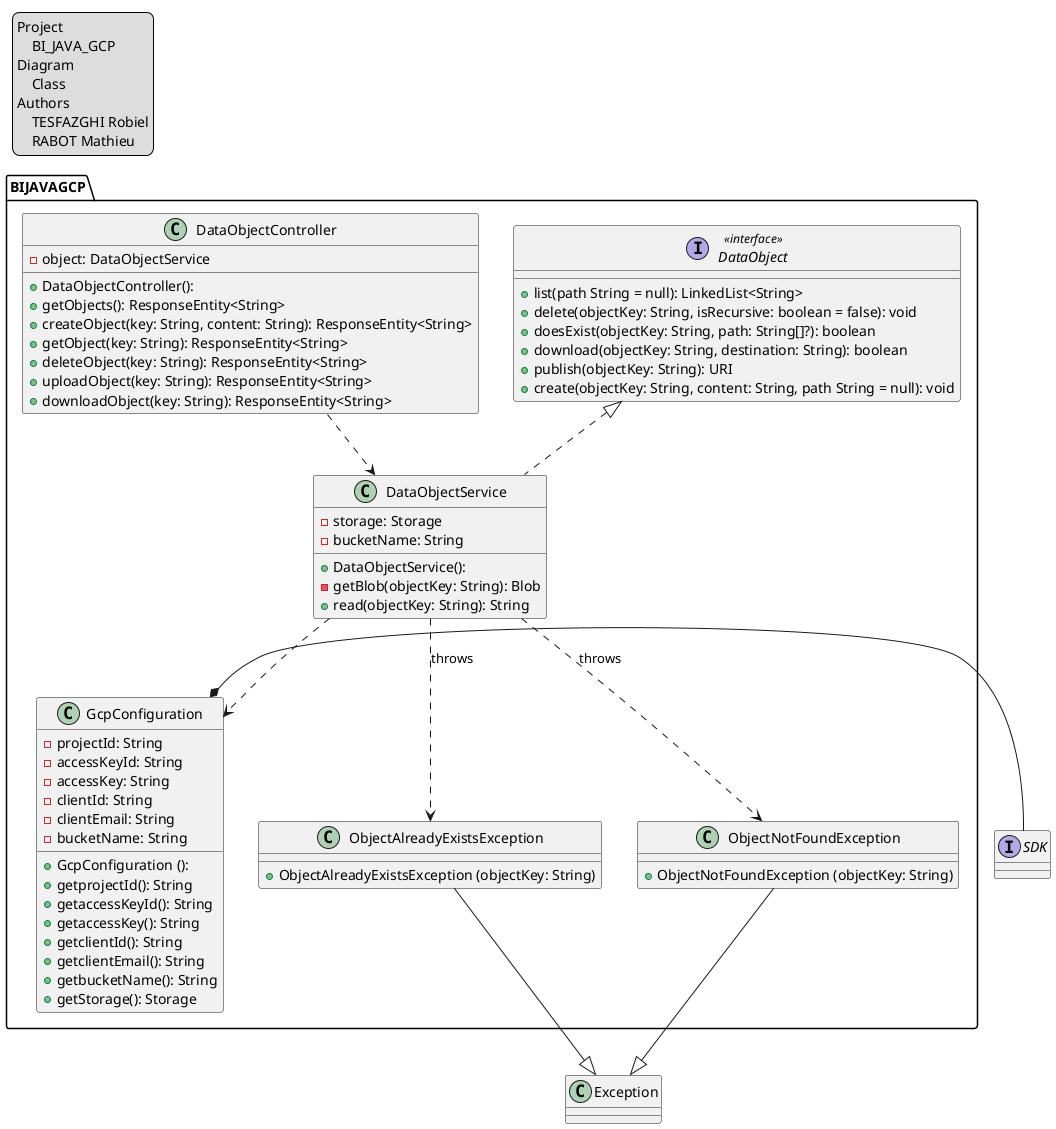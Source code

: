 @startuml
'https://plantuml.com/class-diagram

legend top left
    Project
        BI_JAVA_GCP
    Diagram
        Class
    Authors
        TESFAZGHI Robiel
        RABOT Mathieu
endlegend

package BIJAVAGCP {
    interface DataObject << interface >>{
        + list(path String = null): LinkedList<String>
        + delete(objectKey: String, isRecursive: boolean = false): void
        + doesExist(objectKey: String, path: String[]?): boolean
        + download(objectKey: String, destination: String): boolean
        + publish(objectKey: String): URI
        + create(objectKey: String, content: String, path String = null): void
    }

    class DataObjectService {
        + DataObjectService():
        - storage: Storage
        - bucketName: String
        - getBlob(objectKey: String): Blob
        + read(objectKey: String): String
    }

    class DataObjectController {
        - object: DataObjectService
        + DataObjectController():
        + getObjects(): ResponseEntity<String>
        + createObject(key: String, content: String): ResponseEntity<String>
        + getObject(key: String): ResponseEntity<String>
        + deleteObject(key: String): ResponseEntity<String>
        + uploadObject(key: String): ResponseEntity<String>
        + downloadObject(key: String): ResponseEntity<String>
    }

       class ObjectAlreadyExistsException {
        + ObjectAlreadyExistsException (objectKey: String)
    }

    class GcpConfiguration {
        + GcpConfiguration ():
        - projectId: String
        - accessKeyId: String
        - accessKey: String
        - clientId: String
        - clientEmail: String
        - bucketName: String
        + getprojectId(): String
        + getaccessKeyId(): String
        + getaccessKey(): String
        + getclientId(): String
        + getclientEmail(): String
        + getbucketName(): String
        + getStorage(): Storage
    }

    class ObjectNotFoundException {
        + ObjectNotFoundException (objectKey: String)
    }
}



class Exception

interface SDK


DataObject <|.. DataObjectService

GcpConfiguration *- SDK

DataObjectService ..> GcpConfiguration
DataObjectService ..> ObjectAlreadyExistsException : throws
DataObjectService ..> ObjectNotFoundException : throws

DataObjectController ..> DataObjectService

ObjectAlreadyExistsException  --|> Exception
ObjectNotFoundException --|> Exception
@enduml